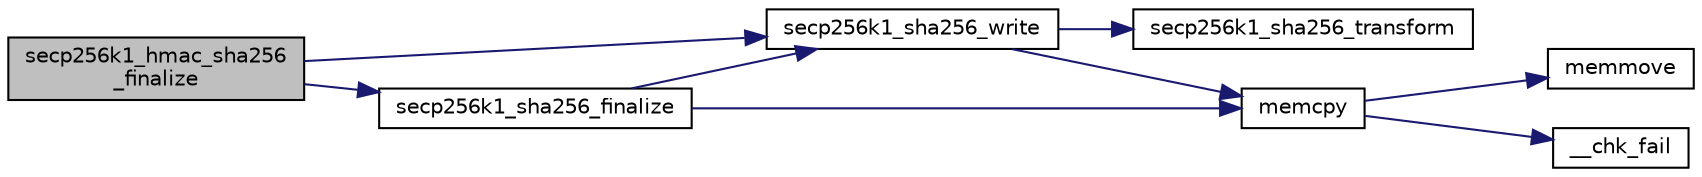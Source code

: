 digraph "secp256k1_hmac_sha256_finalize"
{
  edge [fontname="Helvetica",fontsize="10",labelfontname="Helvetica",labelfontsize="10"];
  node [fontname="Helvetica",fontsize="10",shape=record];
  rankdir="LR";
  Node0 [label="secp256k1_hmac_sha256\l_finalize",height=0.2,width=0.4,color="black", fillcolor="grey75", style="filled", fontcolor="black"];
  Node0 -> Node1 [color="midnightblue",fontsize="10",style="solid",fontname="Helvetica"];
  Node1 [label="secp256k1_sha256_finalize",height=0.2,width=0.4,color="black", fillcolor="white", style="filled",URL="$d2/d64/hash__impl_8h.html#ab88a555e2b13d6d06e20a6a459abae08"];
  Node1 -> Node2 [color="midnightblue",fontsize="10",style="solid",fontname="Helvetica"];
  Node2 [label="secp256k1_sha256_write",height=0.2,width=0.4,color="black", fillcolor="white", style="filled",URL="$d2/d64/hash__impl_8h.html#ada7b815d52a8a6f79bafe205983693be"];
  Node2 -> Node3 [color="midnightblue",fontsize="10",style="solid",fontname="Helvetica"];
  Node3 [label="memcpy",height=0.2,width=0.4,color="black", fillcolor="white", style="filled",URL="$d5/d9f/glibc__compat_8cpp.html#a0f46826ab0466591e136db24394923cf"];
  Node3 -> Node4 [color="midnightblue",fontsize="10",style="solid",fontname="Helvetica"];
  Node4 [label="memmove",height=0.2,width=0.4,color="black", fillcolor="white", style="filled",URL="$d5/d9f/glibc__compat_8cpp.html#a9778d49e9029dd75bc53ecbbf9f5e9a1"];
  Node3 -> Node5 [color="midnightblue",fontsize="10",style="solid",fontname="Helvetica"];
  Node5 [label="__chk_fail",height=0.2,width=0.4,color="black", fillcolor="white", style="filled",URL="$d5/d9f/glibc__compat_8cpp.html#a424ac71631da5ada2976630ff67051d1"];
  Node2 -> Node6 [color="midnightblue",fontsize="10",style="solid",fontname="Helvetica"];
  Node6 [label="secp256k1_sha256_transform",height=0.2,width=0.4,color="black", fillcolor="white", style="filled",URL="$d2/d64/hash__impl_8h.html#aca0644b78a0554cae2f366702abf0b09",tooltip="Perform one SHA-256 transformation, processing 16 big endian 32-bit words. "];
  Node1 -> Node3 [color="midnightblue",fontsize="10",style="solid",fontname="Helvetica"];
  Node0 -> Node2 [color="midnightblue",fontsize="10",style="solid",fontname="Helvetica"];
}
